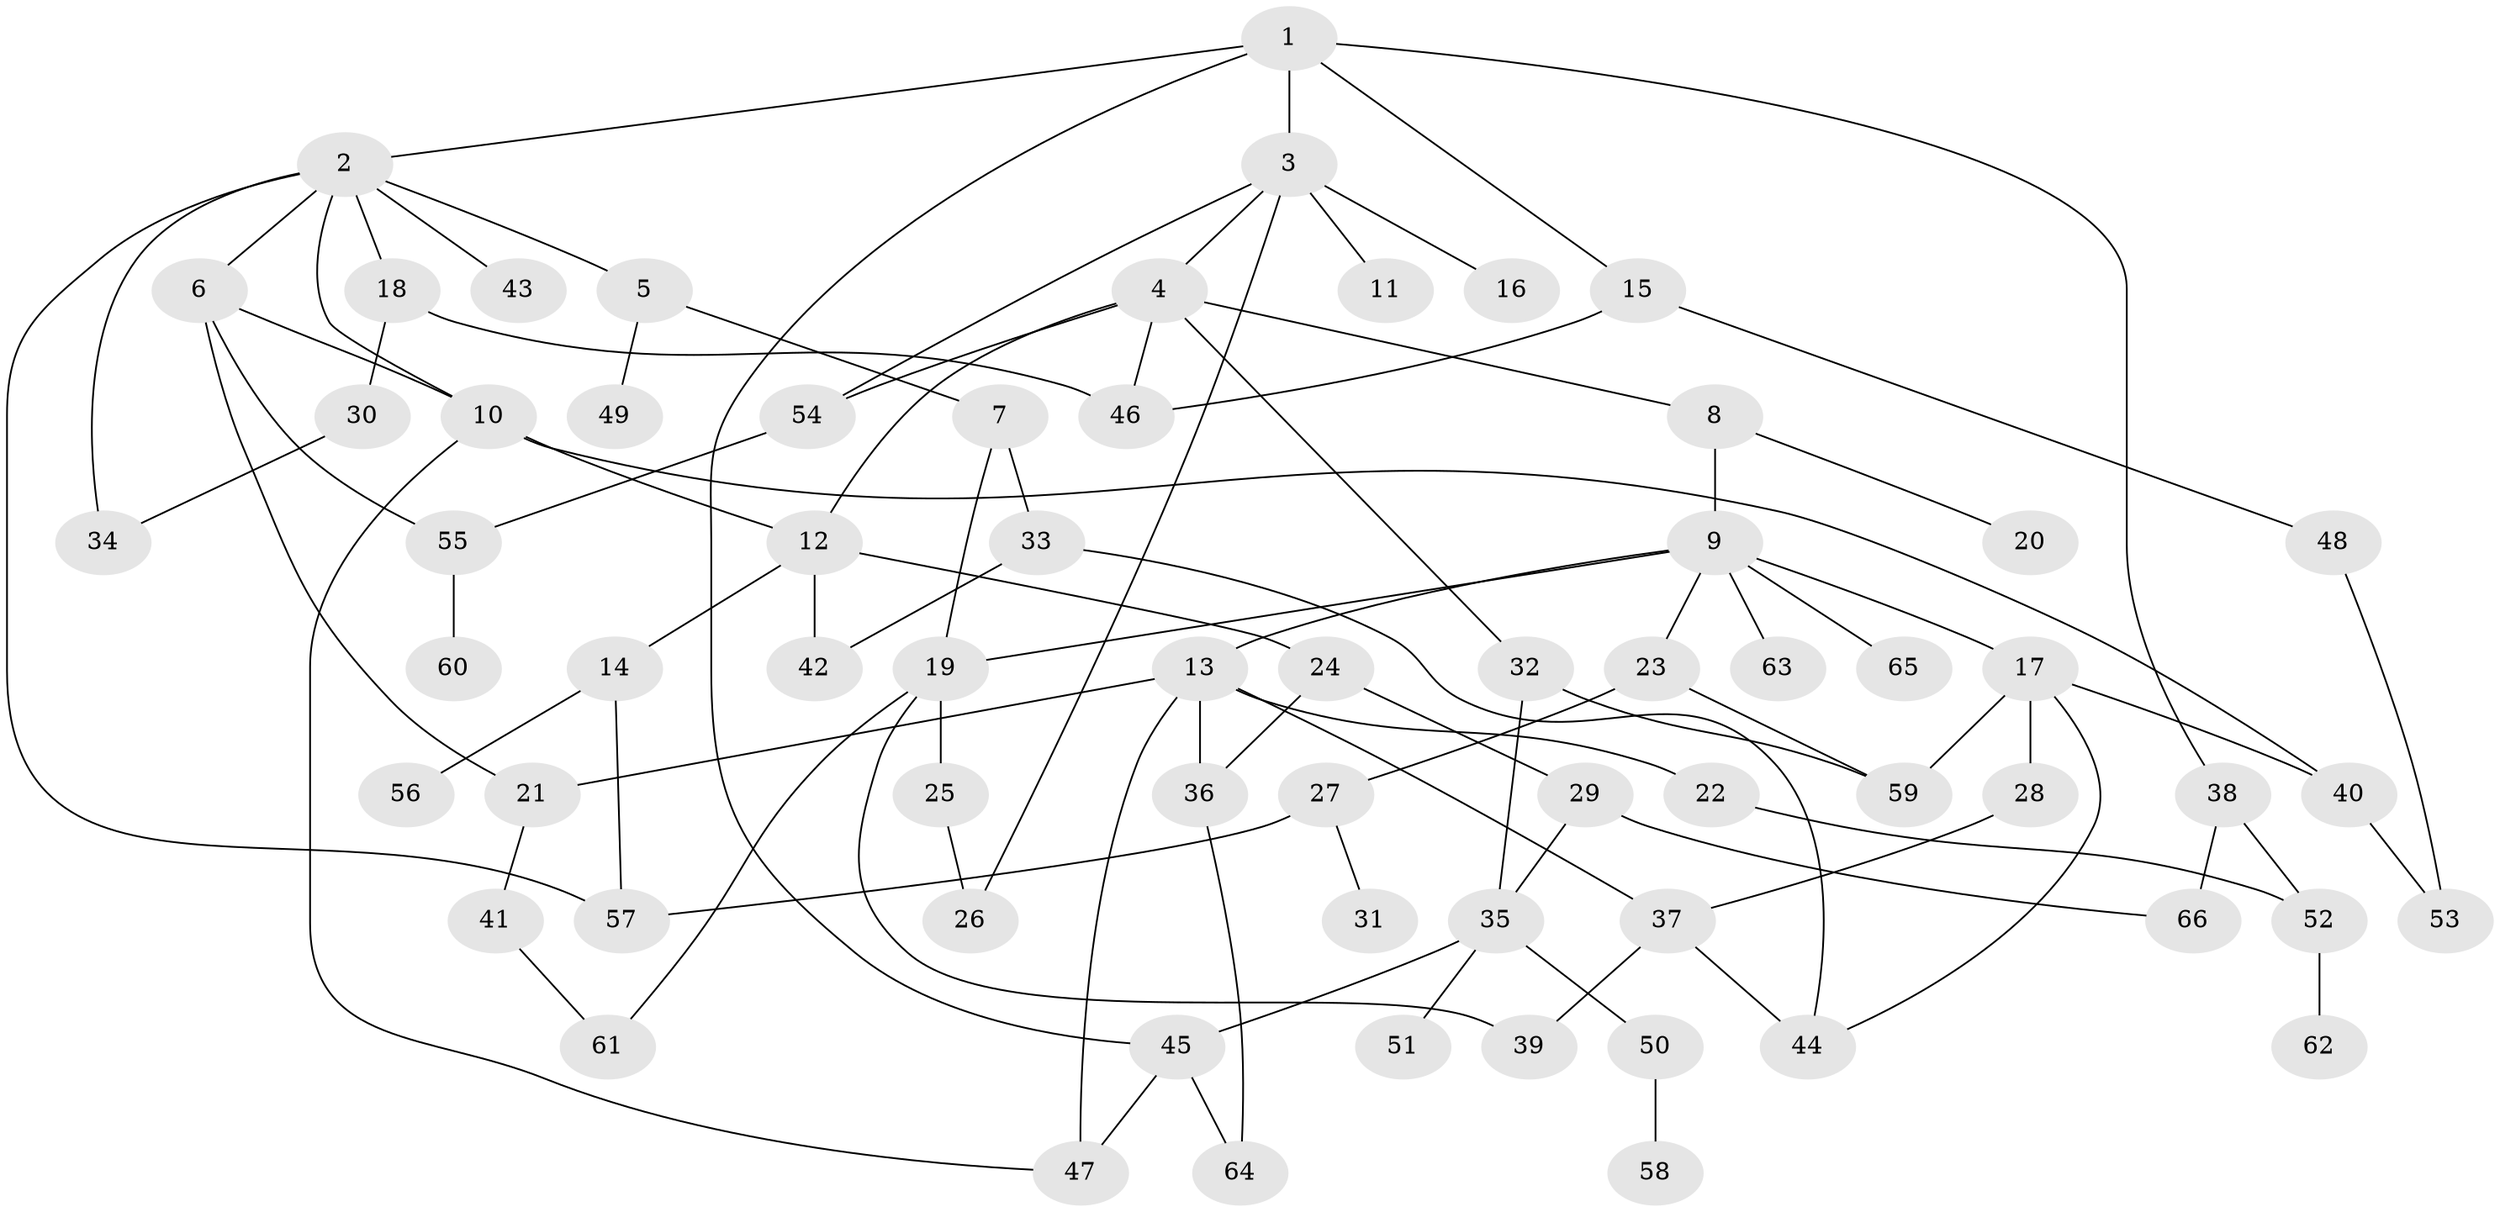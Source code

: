 // coarse degree distribution, {6: 0.11904761904761904, 9: 0.023809523809523808, 5: 0.09523809523809523, 7: 0.047619047619047616, 2: 0.21428571428571427, 1: 0.21428571428571427, 3: 0.14285714285714285, 4: 0.14285714285714285}
// Generated by graph-tools (version 1.1) at 2025/51/02/27/25 19:51:37]
// undirected, 66 vertices, 95 edges
graph export_dot {
graph [start="1"]
  node [color=gray90,style=filled];
  1;
  2;
  3;
  4;
  5;
  6;
  7;
  8;
  9;
  10;
  11;
  12;
  13;
  14;
  15;
  16;
  17;
  18;
  19;
  20;
  21;
  22;
  23;
  24;
  25;
  26;
  27;
  28;
  29;
  30;
  31;
  32;
  33;
  34;
  35;
  36;
  37;
  38;
  39;
  40;
  41;
  42;
  43;
  44;
  45;
  46;
  47;
  48;
  49;
  50;
  51;
  52;
  53;
  54;
  55;
  56;
  57;
  58;
  59;
  60;
  61;
  62;
  63;
  64;
  65;
  66;
  1 -- 2;
  1 -- 3;
  1 -- 15;
  1 -- 38;
  1 -- 45;
  2 -- 5;
  2 -- 6;
  2 -- 18;
  2 -- 34;
  2 -- 43;
  2 -- 57;
  2 -- 10;
  3 -- 4;
  3 -- 11;
  3 -- 16;
  3 -- 54;
  3 -- 26;
  4 -- 8;
  4 -- 32;
  4 -- 54;
  4 -- 12;
  4 -- 46;
  5 -- 7;
  5 -- 49;
  6 -- 10;
  6 -- 21;
  6 -- 55;
  7 -- 33;
  7 -- 19;
  8 -- 9;
  8 -- 20;
  9 -- 13;
  9 -- 17;
  9 -- 19;
  9 -- 23;
  9 -- 63;
  9 -- 65;
  10 -- 12;
  10 -- 40;
  10 -- 47;
  12 -- 14;
  12 -- 24;
  12 -- 42;
  13 -- 22;
  13 -- 36;
  13 -- 37;
  13 -- 47;
  13 -- 21;
  14 -- 56;
  14 -- 57;
  15 -- 48;
  15 -- 46;
  17 -- 28;
  17 -- 59;
  17 -- 40;
  17 -- 44;
  18 -- 30;
  18 -- 46;
  19 -- 25;
  19 -- 61;
  19 -- 39;
  21 -- 41;
  22 -- 52;
  23 -- 27;
  23 -- 59;
  24 -- 29;
  24 -- 36;
  25 -- 26;
  27 -- 31;
  27 -- 57;
  28 -- 37;
  29 -- 66;
  29 -- 35;
  30 -- 34;
  32 -- 35;
  32 -- 59;
  33 -- 42;
  33 -- 44;
  35 -- 45;
  35 -- 50;
  35 -- 51;
  36 -- 64;
  37 -- 39;
  37 -- 44;
  38 -- 52;
  38 -- 66;
  40 -- 53;
  41 -- 61;
  45 -- 64;
  45 -- 47;
  48 -- 53;
  50 -- 58;
  52 -- 62;
  54 -- 55;
  55 -- 60;
}
